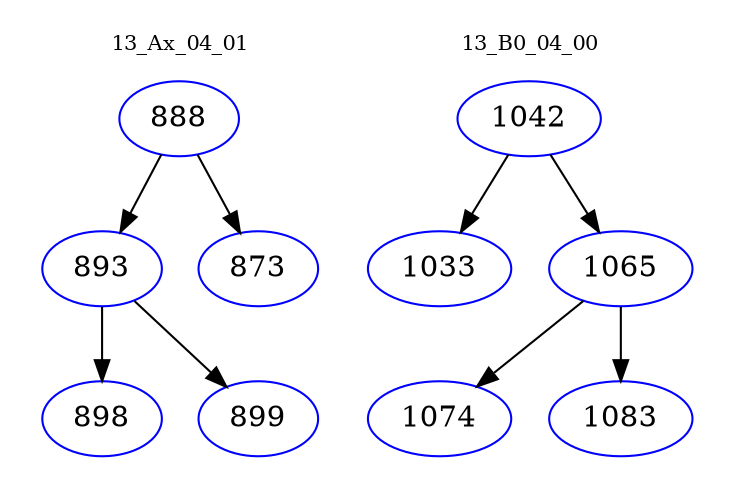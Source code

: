 digraph{
subgraph cluster_0 {
color = white
label = "13_Ax_04_01";
fontsize=10;
T0_888 [label="888", color="blue"]
T0_888 -> T0_893 [color="black"]
T0_893 [label="893", color="blue"]
T0_893 -> T0_898 [color="black"]
T0_898 [label="898", color="blue"]
T0_893 -> T0_899 [color="black"]
T0_899 [label="899", color="blue"]
T0_888 -> T0_873 [color="black"]
T0_873 [label="873", color="blue"]
}
subgraph cluster_1 {
color = white
label = "13_B0_04_00";
fontsize=10;
T1_1042 [label="1042", color="blue"]
T1_1042 -> T1_1033 [color="black"]
T1_1033 [label="1033", color="blue"]
T1_1042 -> T1_1065 [color="black"]
T1_1065 [label="1065", color="blue"]
T1_1065 -> T1_1074 [color="black"]
T1_1074 [label="1074", color="blue"]
T1_1065 -> T1_1083 [color="black"]
T1_1083 [label="1083", color="blue"]
}
}
